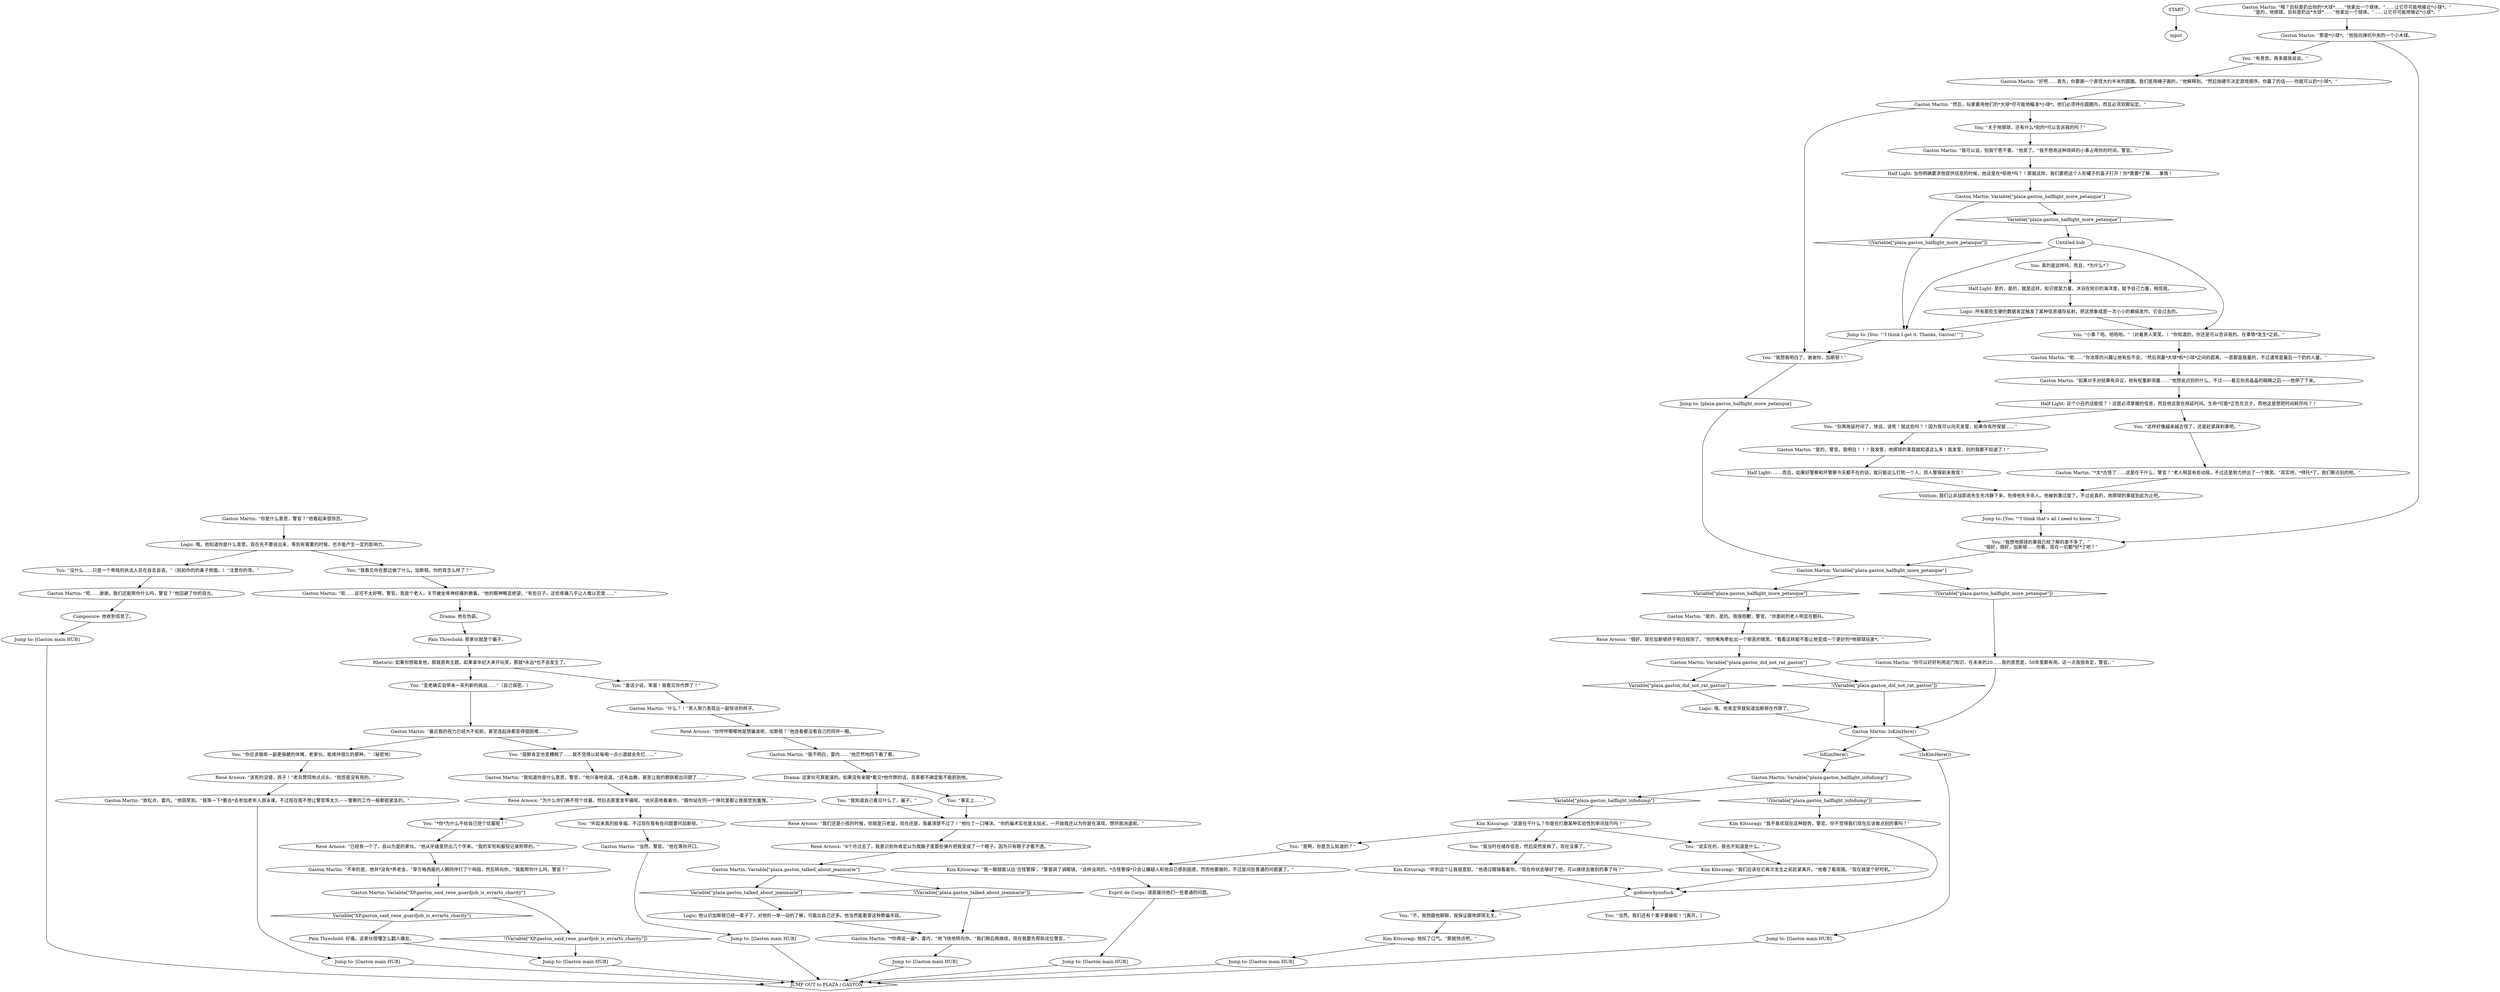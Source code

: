 # PLAZA / GASTON CHEATING
# * Rat or don't rat out cheating Gaston
#* What Game is this?
# ==================================================
digraph G {
	  0 [label="START"];
	  1 [label="input"];
	  2 [label="You: “我知道自己看见什么了，骗子。”"];
	  3 [label="Logic: 所有那些生硬的数据肯定触发了某种信息储存反射。把这想象成是一次小小的癫痫发作。它会过去的。"];
	  4 [label="You: “这样好像越来越古怪了，还是赶紧踩刹車吧。”"];
	  5 [label="Half Light: ……而且，如果好警察和坏警察今天都不在的话，就只能这么打败一个人。烦人警探前来救驾！"];
	  6 [label="Gaston Martin: “呃……谢谢。我们还能帮你什么吗，警官？”他回避了你的目光。"];
	  7 [label="Jump to: [Gaston main HUB]"];
	  8 [label="Logic: 哦，他知道你是什么意思。现在先不要说出来，等到有需要的时候，也许能产生一定的影响力。"];
	  9 [label="Kim Kitsuragi: “我不喜欢现在这种趋势，警官。你不觉得我们现在应该做点别的事吗？”"];
	  10 [label="You: “当然。我们还有个案子要破呢！”[离开。]"];
	  11 [label="Volition: 我们让非战即逃先生先冷静下来，免得他失手杀人。他被刺激过度了。不过说真的，地掷球的事就到此为止吧。"];
	  12 [label="You: “不。我想跟他聊聊。我保证跟地掷球无关。”"];
	  14 [label="You: “我看见你在那边做了什么，加斯顿。你的背怎么样了？”"];
	  15 [label="You: “变老确实会带来一系列新的挑战……”（自己保密。）"];
	  16 [label="Gaston Martin: “最近我的视力已经大不如前，甚至连起床都变得很困难……”"];
	  17 [label="Gaston Martin: “当然，警官。”他在等你开口。"];
	  18 [label="Gaston Martin: “好吧……首先，你要画一个直径大约半米的圆圈。我们是用绳子画的，”他解释到。“然后抛硬币决定游戏顺序。你赢了的话——你就可以扔*小球*。”"];
	  19 [label="Drama: 这家伙可真能演的。如果没有亲眼*看见*他作弊的话，吾辈都不确定能不能抓到他。"];
	  20 [label="Jump to: [Gaston main HUB]"];
	  21 [label="Kim Kitsuragi: 他叹了口气。“那就快点吧。”"];
	  22 [label="Half Light: 这个小丑的话能信？！这是必须掌握的信息，而且他这是在拖延时间。生命*可能*正危在旦夕，而他这是想把时间耗尽吗？！"];
	  23 [label="You: “有意思。再多跟我说说。”"];
	  24 [label="Gaston Martin: “然后，玩家要用他们的*大球*尽可能地瞄准*小球*。他们必须待在圆圈内，而且必须双脚站定。”"];
	  25 [label="René Arnoux: “为什么你们俩不挖个坟墓，然后去那里发牢骚呢。”他厌恶地看着你。“跟你站在同一个弹坑里都让我感觉到羞愧。”"];
	  26 [label="Jump to: [Gaston main HUB]"];
	  27 [label="Gaston Martin: “*太*古怪了……这是在干什么，警官？”老人明显有些动摇，不过还是努力挤出了一个微笑。“其实吧，*拜托*了，我们聊点别的吧。”"];
	  28 [label="René Arnoux: “6个月过去了，我意识到你肯定以为我脑子里那些弹片把我变成了一个瞎子。因为只有瞎子才看不透。”"];
	  29 [label="Gaston Martin: “哦？目标是扔出你的*大球*……”他拿出一个球体。“……让它尽可能地接近*小球*。”\n“是的，地掷球。目标是扔出*大球*……”他拿出一个球体。“……让它尽可能地接近*小球*。”"];
	  30 [label="Gaston Martin: “放松点，雷内。”他窃笑到。“我等一下*要去*去参加老年人游泳课，不过现在我不想让警官等太久——警察的工作一般都挺紧急的。”"];
	  31 [label="Gaston Martin: “是的，是的。我很抱歉，警官。”你面前的老人明显在颤抖。"];
	  32 [label="Logic: 哦，他肯定早就知道加斯顿在作弊了。"];
	  33 [label="Untitled hub"];
	  34 [label="Kim Kitsuragi: “我们应该在它再次发生之前赶紧离开。”他看了看周围。“现在就是个好时机。”"];
	  35 [label="Jump to: [Gaston main HUB]"];
	  36 [label="You: “没什么……只是一个卑贱的执法人员在自言自语。”（拍拍你的的鼻子侧面。）“注意你的背。”"];
	  37 [label="Composure: 他收到信息了。"];
	  38 [label="René Arnoux: “我们还是小孩的时候，你就是只老鼠，现在还是。我最清楚不过了！”他吐了一口唾沫。“你的骗术实在是太拙劣，一开始我还以为你是在演戏，想供我消遣呢。”"];
	  39 [label="You: “小事？哈。哈哈哈。”（对着男人笑笑。）“你知道的，你还是可以告诉我的。在事情*发生*之前。”"];
	  40 [label="Gaston Martin: “那是*小球*。”他指向弹坑中央的一个小木球。"];
	  41 [label="You: “废话少说，笨蛋！我看见你作弊了！”"];
	  42 [label="Pain Threshold: 好痛。这家伙很懂怎么戳人痛处。"];
	  43 [label="René Arnoux: “你哼哼唧唧地是想骗谁呢，加斯顿？”他连看都没看自己的同伴一眼。"];
	  44 [label="You: “*你*为什么不给自己挖个坟墓呢！”"];
	  45 [label="René Arnoux: “已经有一个了，自以为是的家伙。”他从牙缝里挤出几个字来。“我的军衔和服役记录附带的。”"];
	  46 [label="Gaston Martin: “你是什么意思，警官？”他看起来很惊恐。"];
	  47 [label="Gaston Martin: IsKimHere()"];
	  48 [label="IsKimHere()", shape=diamond];
	  49 [label="!(IsKimHere())", shape=diamond];
	  50 [label="Gaston Martin: Variable[\"plaza.gaston_talked_about_jeanmarie\"]"];
	  51 [label="Variable[\"plaza.gaston_talked_about_jeanmarie\"]", shape=diamond];
	  52 [label="!(Variable[\"plaza.gaston_talked_about_jeanmarie\"])", shape=diamond];
	  53 [label="Rhetoric: 如果你想揭发他，那就直奔主题。如果拿年纪大来开玩笑，那就*永远*也不会发生了。"];
	  54 [label="Gaston Martin: “是的，警官，我明白！！！我发誓，地掷球的事我就知道这么多！我发誓，别的我都不知道了！”"];
	  55 [label="Gaston Martin: “我可以说，但我宁愿不要。”他笑了。“我不想用这种琐碎的小事占用你的时间，警官。”"];
	  56 [label="Kim Kitsuragi: “这是在干什么？你是在打磨某种实验性的审讯技巧吗？”"];
	  57 [label="Esprit de Corps: 请直接问他们一些普通的问题。"];
	  58 [label="Gaston Martin: “如果对手对结果有异议，他有权重新测量……”他想说点别的什么，不过——看见你亮晶晶的眼睛之后——他停了下来。"];
	  59 [label="Gaston Martin: “什么？！”男人努力表现出一副惊讶的样子。"];
	  60 [label="Jump to: [Gaston main HUB]"];
	  61 [label="Half Light: 是的，是的，就是这样。知识就是力量，沐浴在知识的海洋里，赋予自己力量，相信我。"];
	  62 [label="Gaston Martin: “呃……这可不太好啊，警官。我是个老人，关节被坐骨神经痛折磨着。”他的眼神略显绝望。“有些日子，这些疼痛几乎让人难以忍受……”"];
	  63 [label="You: “我想地掷球的事我已经了解的差不多了。”\n“很好，很好，加斯顿……你看，现在一切都*好*了吧？”"];
	  64 [label="Gaston Martin: Variable[\"plaza.gaston_halflight_infodump\"]"];
	  65 [label="Variable[\"plaza.gaston_halflight_infodump\"]", shape=diamond];
	  66 [label="!(Variable[\"plaza.gaston_halflight_infodump\"])", shape=diamond];
	  67 [label="You: “我当时在储存信息，然后突然发病了。现在没事了。”"];
	  68 [label="Drama: 他在伪装。"];
	  69 [label="Gaston Martin: “*你再说一遍*，雷内，”他飞快地转向你。“我们稍后再继续，现在我要先帮助这位警官。”"];
	  70 [label="You: “别再拖延时间了，快说，该死！就这些吗？！因为我可以向天发誓，如果你有所保留……”"];
	  71 [label="Pain Threshold: 那家伙就是个骗子。"];
	  72 [label="Jump to: [Gaston main HUB]"];
	  73 [label="Gaston Martin: “我不明白，雷内……”他茫然地四下看了看。"];
	  74 [label="You: “我想我明白了。谢谢你，加斯顿！”"];
	  75 [label="You: “关于地掷球，还有什么*别的*可以告诉我的吗？”"];
	  76 [label="Half Light: 当你明确要求他提供信息的时候，他这是在*拒绝*吗？！那就这样。我们要把这个人形罐子的盖子打开！你*需要*了解……事情！"];
	  77 [label="You: “你应该锻炼一副更强健的体魄，老家伙。能维持很久的那种。”（秘密地）"];
	  78 [label="Gaston Martin: Variable[\"plaza.gaston_halflight_more_petanque\"]"];
	  79 [label="Variable[\"plaza.gaston_halflight_more_petanque\"]", shape=diamond];
	  80 [label="!(Variable[\"plaza.gaston_halflight_more_petanque\"])", shape=diamond];
	  81 [label="Kim Kitsuragi: “听到这个让我很宽慰。”他透过眼镜看着你。“现在你状态够好了吧，可以继续去做别的事了吗？”"];
	  82 [label="You: “宿醉肯定也变糟糕了……我不觉得以前每喝一点小酒就会失忆……”"];
	  83 [label="Jump to: [plaza.gaston_halflight_more_petanque]"];
	  84 [label="Jump to: [You: \"\"I think that's all I need to know...\"]"];
	  85 [label="You: “听起来真的挺幸福，不过现在我有些问题要问加斯顿。”"];
	  86 [label="You: “说实在的，我也不知道是什么。”"];
	  87 [label="Jump to: [Gaston main HUB]"];
	  88 [label="Gaston Martin: Variable[\"plaza.gaston_halflight_more_petanque\"]"];
	  89 [label="Variable[\"plaza.gaston_halflight_more_petanque\"]", shape=diamond];
	  90 [label="!(Variable[\"plaza.gaston_halflight_more_petanque\"])", shape=diamond];
	  91 [label="You: “事实上……”"];
	  92 [label="Jump to: [Gaston main HUB]"];
	  93 [label="Gaston Martin: “不幸的是，他并*没有*养老金，”穿方格西服的人朝同伴打了个响指，然后转向你。“我能帮你什么吗，警官？”"];
	  94 [label="You: 真的是这样吗，而且，*为什么*？"];
	  95 [label="You: “是啊，你是怎么知道的？”"];
	  96 [label="Kim Kitsuragi: “我一眼就能认出‘古怪警探’。”警督调了调眼镜。“这样没用的。*古怪警探*只会让嫌疑人和他自己感到困惑，然而他要做的，不过是问些普通的问题罢了。”"];
	  97 [label="godoworkyoufuck"];
	  98 [label="Logic: 他认识加斯顿已经一辈子了。对他的一举一动的了解，可能比自己还多。他当然能看穿这种欺骗手段。"];
	  99 [label="Gaston Martin: Variable[\"XP.gaston_said_rene_guardjob_is_evrarts_charity\"]"];
	  100 [label="Variable[\"XP.gaston_said_rene_guardjob_is_evrarts_charity\"]", shape=diamond];
	  101 [label="!(Variable[\"XP.gaston_said_rene_guardjob_is_evrarts_charity\"])", shape=diamond];
	  102 [label="Jump to: [You: \"\"I think I get it. Thanks, Gaston!\"\"]"];
	  103 [label="Gaston Martin: “呃……”你浓厚的兴趣让他有些不安。“然后测量*大球*和*小球*之间的距离。一直都是我量的，不过通常是最后一个扔的人量。”"];
	  104 [label="Gaston Martin: “我知道你是什么意思，警官，”他兴奋地说道。“还有血糖，甚至让我的膀胱都出问题了……”"];
	  105 [label="René Arnoux: “该死的没错，孩子！”老兵赞同地点点头。“抱怨是没有用的。”"];
	  106 [label="Gaston Martin: Variable[\"plaza.gaston_did_not_rat_gaston\"]"];
	  107 [label="Variable[\"plaza.gaston_did_not_rat_gaston\"]", shape=diamond];
	  108 [label="!(Variable[\"plaza.gaston_did_not_rat_gaston\"])", shape=diamond];
	  109 [label="René Arnoux: “很好。现在加斯顿终于明白规则了。”他的嘴角牵扯出一个邪恶的微笑。“看看这样能不能让他变成一个更好的*地掷球玩家*。”"];
	  110 [label="Gaston Martin: “你可以好好利用这门知识，在未来的20……我的意思是，50年里都有用。这一点我很肯定，警官。”"];
	  5870038 [label="JUMP OUT to PLAZA / GASTON", shape=diamond];
	  0 -> 1
	  2 -> 38
	  3 -> 102
	  3 -> 39
	  4 -> 27
	  5 -> 11
	  6 -> 37
	  7 -> 5870038
	  8 -> 36
	  8 -> 14
	  9 -> 97
	  11 -> 84
	  12 -> 21
	  14 -> 62
	  15 -> 16
	  16 -> 82
	  16 -> 77
	  17 -> 7
	  18 -> 24
	  19 -> 2
	  19 -> 91
	  20 -> 5870038
	  21 -> 60
	  22 -> 4
	  22 -> 70
	  23 -> 18
	  24 -> 74
	  24 -> 75
	  25 -> 44
	  25 -> 85
	  26 -> 5870038
	  27 -> 11
	  28 -> 50
	  29 -> 40
	  30 -> 92
	  31 -> 109
	  32 -> 47
	  33 -> 102
	  33 -> 94
	  33 -> 39
	  34 -> 97
	  35 -> 5870038
	  36 -> 6
	  37 -> 35
	  38 -> 28
	  39 -> 103
	  40 -> 63
	  40 -> 23
	  41 -> 59
	  42 -> 26
	  43 -> 73
	  44 -> 45
	  45 -> 93
	  46 -> 8
	  47 -> 48
	  47 -> 49
	  48 -> 64
	  49 -> 87
	  50 -> 51
	  50 -> 52
	  51 -> 98
	  52 -> 69
	  53 -> 41
	  53 -> 15
	  54 -> 5
	  55 -> 76
	  56 -> 67
	  56 -> 86
	  56 -> 95
	  57 -> 72
	  58 -> 22
	  59 -> 43
	  60 -> 5870038
	  61 -> 3
	  62 -> 68
	  63 -> 78
	  64 -> 65
	  64 -> 66
	  65 -> 56
	  66 -> 9
	  67 -> 81
	  68 -> 71
	  69 -> 20
	  70 -> 54
	  71 -> 53
	  72 -> 5870038
	  73 -> 19
	  74 -> 83
	  75 -> 55
	  76 -> 88
	  77 -> 105
	  78 -> 80
	  78 -> 79
	  79 -> 31
	  80 -> 110
	  81 -> 97
	  82 -> 104
	  83 -> 78
	  84 -> 63
	  85 -> 17
	  86 -> 34
	  87 -> 5870038
	  88 -> 89
	  88 -> 90
	  89 -> 33
	  90 -> 102
	  91 -> 38
	  92 -> 5870038
	  93 -> 99
	  94 -> 61
	  95 -> 96
	  96 -> 57
	  97 -> 10
	  97 -> 12
	  98 -> 69
	  99 -> 100
	  99 -> 101
	  100 -> 42
	  101 -> 26
	  102 -> 74
	  103 -> 58
	  104 -> 25
	  105 -> 30
	  106 -> 107
	  106 -> 108
	  107 -> 32
	  108 -> 47
	  109 -> 106
	  110 -> 47
}

